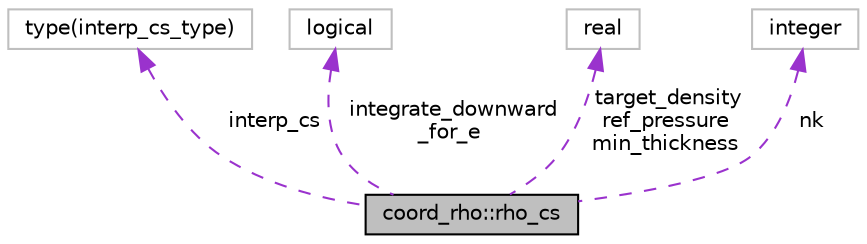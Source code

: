 digraph "coord_rho::rho_cs"
{
 // INTERACTIVE_SVG=YES
 // LATEX_PDF_SIZE
  edge [fontname="Helvetica",fontsize="10",labelfontname="Helvetica",labelfontsize="10"];
  node [fontname="Helvetica",fontsize="10",shape=record];
  Node1 [label="coord_rho::rho_cs",height=0.2,width=0.4,color="black", fillcolor="grey75", style="filled", fontcolor="black",tooltip="Control structure containing required parameters for the rho coordinate."];
  Node2 -> Node1 [dir="back",color="darkorchid3",fontsize="10",style="dashed",label=" interp_cs" ,fontname="Helvetica"];
  Node2 [label="type(interp_cs_type)",height=0.2,width=0.4,color="grey75", fillcolor="white", style="filled",tooltip=" "];
  Node3 -> Node1 [dir="back",color="darkorchid3",fontsize="10",style="dashed",label=" integrate_downward\l_for_e" ,fontname="Helvetica"];
  Node3 [label="logical",height=0.2,width=0.4,color="grey75", fillcolor="white", style="filled",tooltip=" "];
  Node4 -> Node1 [dir="back",color="darkorchid3",fontsize="10",style="dashed",label=" target_density\nref_pressure\nmin_thickness" ,fontname="Helvetica"];
  Node4 [label="real",height=0.2,width=0.4,color="grey75", fillcolor="white", style="filled",tooltip=" "];
  Node5 -> Node1 [dir="back",color="darkorchid3",fontsize="10",style="dashed",label=" nk" ,fontname="Helvetica"];
  Node5 [label="integer",height=0.2,width=0.4,color="grey75", fillcolor="white", style="filled",tooltip=" "];
}
